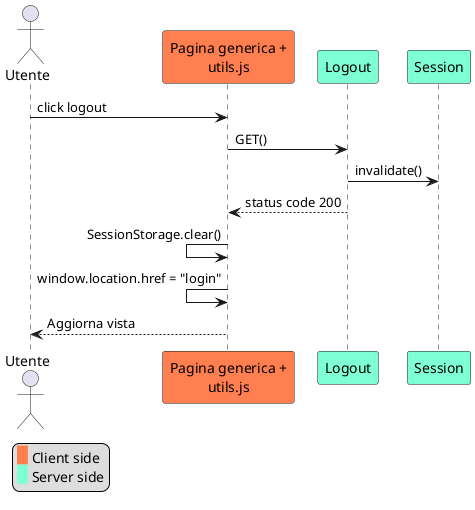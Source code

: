 @startuml
legend left
 <back:#coral>   </back> Client side
 <back:#aquamarine>   </back> Server side
endlegend

actor Utente as utente
skinparam ParticipantBackgroundColor coral
participant "Pagina generica +\nutils.js" as login

utente -> login: click logout

skinparam ParticipantBackgroundColor aquamarine
login -> Logout: GET()
Logout -> Session: invalidate()
Logout --> login: status code 200
login <- login: SessionStorage.clear()
login <- login: window.location.href = "login"
login --> utente: Aggiorna vista
@enduml